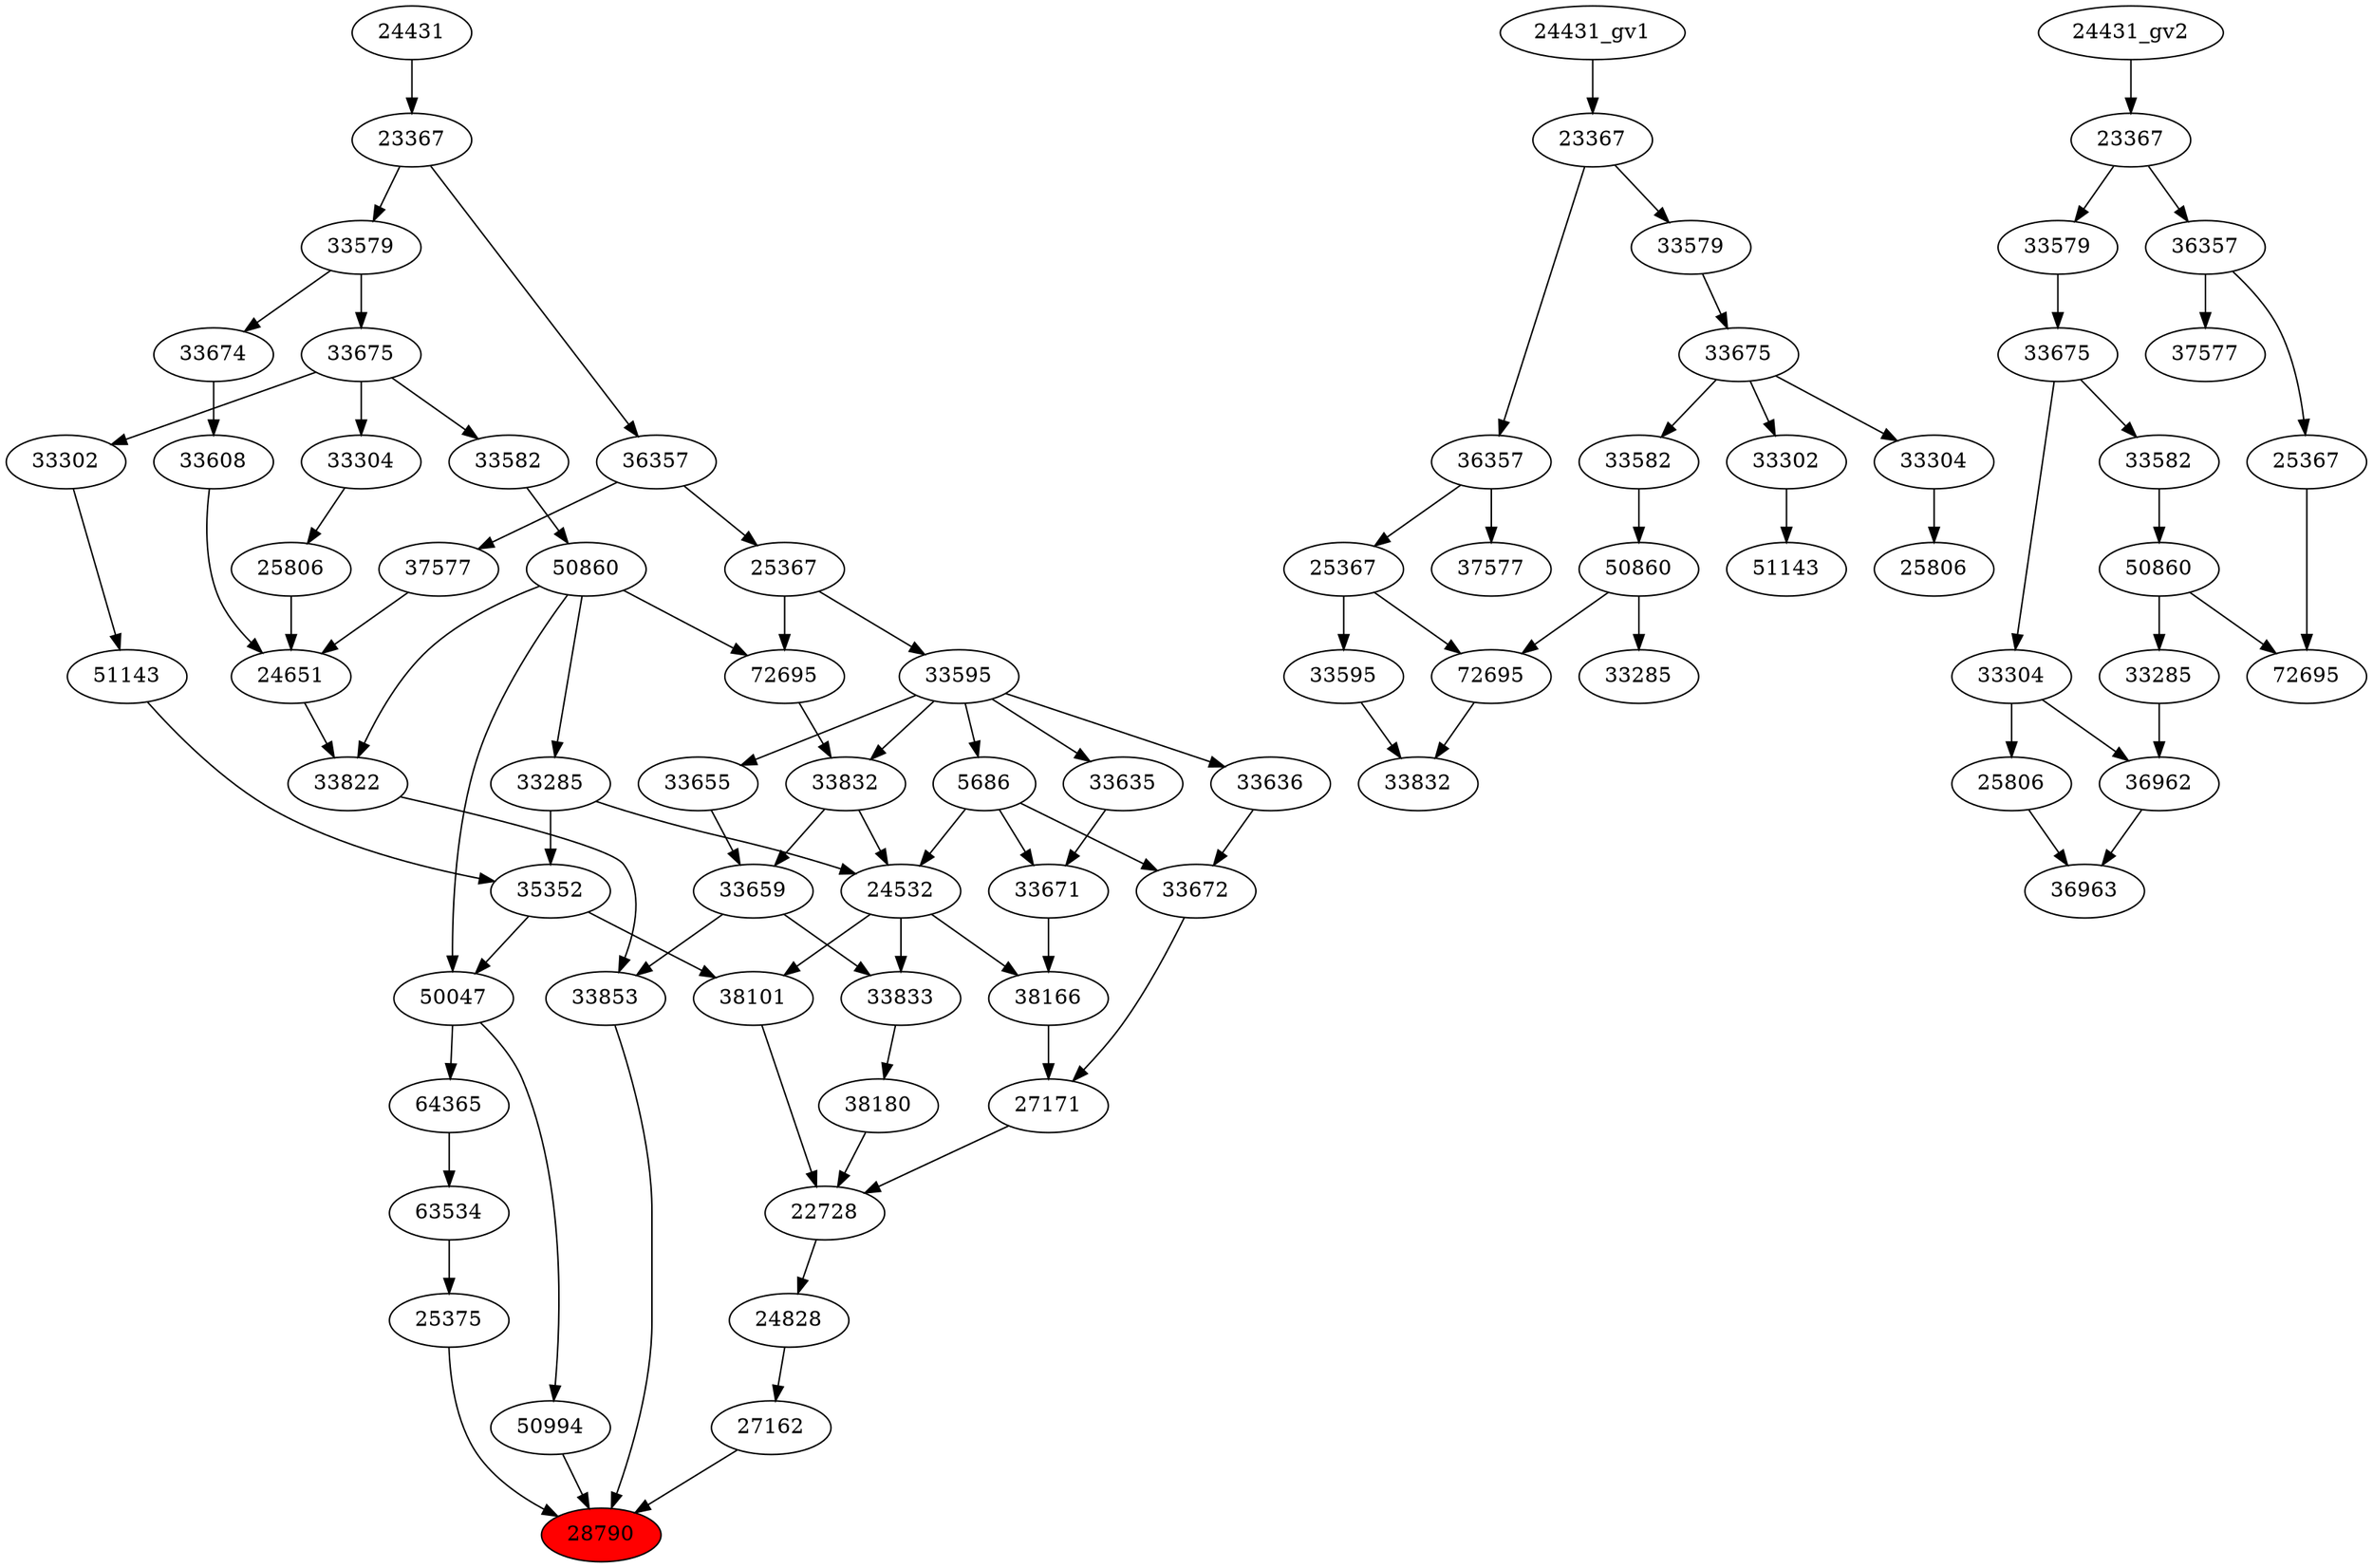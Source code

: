 strict digraph root {
	node [label="\N"];
	{
		node [fillcolor="",
			label="\N",
			style=""
		];
		28790		 [fillcolor=red,
			label=28790,
			style=filled];
		25375		 [label=25375];
		25375 -> 28790;
		50994		 [label=50994];
		50994 -> 28790;
		33853		 [label=33853];
		33853 -> 28790;
		27162		 [label=27162];
		27162 -> 28790;
		63534		 [label=63534];
		63534 -> 25375;
		50047		 [label=50047];
		50047 -> 50994;
		64365		 [label=64365];
		50047 -> 64365;
		33659		 [label=33659];
		33659 -> 33853;
		33833		 [label=33833];
		33659 -> 33833;
		33822		 [label=33822];
		33822 -> 33853;
		24828		 [label=24828];
		24828 -> 27162;
		64365 -> 63534;
		35352		 [label=35352];
		35352 -> 50047;
		38101		 [label=38101];
		35352 -> 38101;
		50860		 [label=50860];
		50860 -> 50047;
		50860 -> 33822;
		33285		 [label=33285];
		50860 -> 33285;
		72695		 [label=72695];
		50860 -> 72695;
		33655		 [label=33655];
		33655 -> 33659;
		33832		 [label=33832];
		33832 -> 33659;
		24532		 [label=24532];
		33832 -> 24532;
		24651		 [label=24651];
		24651 -> 33822;
		22728		 [label=22728];
		22728 -> 24828;
		33285 -> 35352;
		33285 -> 24532;
		51143		 [label=51143];
		51143 -> 35352;
		33582		 [label=33582];
		33582 -> 50860;
		33595		 [label=33595];
		33595 -> 33655;
		33595 -> 33832;
		33636		 [label=33636];
		33595 -> 33636;
		5686		 [label=5686];
		33595 -> 5686;
		33635		 [label=33635];
		33595 -> 33635;
		72695 -> 33832;
		25806		 [label=25806];
		25806 -> 24651;
		33608		 [label=33608];
		33608 -> 24651;
		37577		 [label=37577];
		37577 -> 24651;
		27171		 [label=27171];
		27171 -> 22728;
		38101 -> 22728;
		38180		 [label=38180];
		38180 -> 22728;
		33302		 [label=33302];
		33302 -> 51143;
		33675		 [label=33675];
		33675 -> 33582;
		33675 -> 33302;
		33304		 [label=33304];
		33675 -> 33304;
		25367		 [label=25367];
		25367 -> 33595;
		25367 -> 72695;
		33304 -> 25806;
		33674		 [label=33674];
		33674 -> 33608;
		36357		 [label=36357];
		36357 -> 37577;
		36357 -> 25367;
		33672		 [label=33672];
		33672 -> 27171;
		38166		 [label=38166];
		38166 -> 27171;
		24532 -> 38101;
		24532 -> 38166;
		24532 -> 33833;
		33833 -> 38180;
		33579		 [label=33579];
		33579 -> 33675;
		33579 -> 33674;
		23367		 [label=23367];
		23367 -> 36357;
		23367 -> 33579;
		33636 -> 33672;
		5686 -> 33672;
		5686 -> 24532;
		33671		 [label=33671];
		5686 -> 33671;
		33671 -> 38166;
		24431		 [label=24431];
		24431 -> 23367;
		33635 -> 33671;
	}
	{
		node [label="\N"];
		"50860_gv1"		 [label=50860];
		"72695_gv1"		 [label=72695];
		"50860_gv1" -> "72695_gv1";
		"33285_gv1"		 [label=33285];
		"50860_gv1" -> "33285_gv1";
		"33582_gv1"		 [label=33582];
		"33582_gv1" -> "50860_gv1";
		"33832_gv1"		 [label=33832];
		"72695_gv1" -> "33832_gv1";
		"33595_gv1"		 [label=33595];
		"33595_gv1" -> "33832_gv1";
		"51143_gv1"		 [label=51143];
		"33302_gv1"		 [label=33302];
		"33302_gv1" -> "51143_gv1";
		"33675_gv1"		 [label=33675];
		"33675_gv1" -> "33582_gv1";
		"33675_gv1" -> "33302_gv1";
		"33304_gv1"		 [label=33304];
		"33675_gv1" -> "33304_gv1";
		"25367_gv1"		 [label=25367];
		"25367_gv1" -> "72695_gv1";
		"25367_gv1" -> "33595_gv1";
		"25806_gv1"		 [label=25806];
		"33304_gv1" -> "25806_gv1";
		"37577_gv1"		 [label=37577];
		"36357_gv1"		 [label=36357];
		"36357_gv1" -> "25367_gv1";
		"36357_gv1" -> "37577_gv1";
		"33579_gv1"		 [label=33579];
		"33579_gv1" -> "33675_gv1";
		"23367_gv1"		 [label=23367];
		"23367_gv1" -> "36357_gv1";
		"23367_gv1" -> "33579_gv1";
		"24431_gv1" -> "23367_gv1";
	}
	{
		node [label="\N"];
		"50860_gv2"		 [label=50860];
		"72695_gv2"		 [label=72695];
		"50860_gv2" -> "72695_gv2";
		"33285_gv2"		 [label=33285];
		"50860_gv2" -> "33285_gv2";
		"33582_gv2"		 [label=33582];
		"33582_gv2" -> "50860_gv2";
		"33675_gv2"		 [label=33675];
		"33675_gv2" -> "33582_gv2";
		"33304_gv2"		 [label=33304];
		"33675_gv2" -> "33304_gv2";
		36963		 [label=36963];
		36962		 [label=36962];
		36962 -> 36963;
		"25806_gv2"		 [label=25806];
		"25806_gv2" -> 36963;
		"33579_gv2"		 [label=33579];
		"33579_gv2" -> "33675_gv2";
		"25367_gv2"		 [label=25367];
		"25367_gv2" -> "72695_gv2";
		"33285_gv2" -> 36962;
		"33304_gv2" -> 36962;
		"33304_gv2" -> "25806_gv2";
		"23367_gv2"		 [label=23367];
		"23367_gv2" -> "33579_gv2";
		"36357_gv2"		 [label=36357];
		"23367_gv2" -> "36357_gv2";
		"36357_gv2" -> "25367_gv2";
		"37577_gv2"		 [label=37577];
		"36357_gv2" -> "37577_gv2";
		"24431_gv2" -> "23367_gv2";
	}
}
